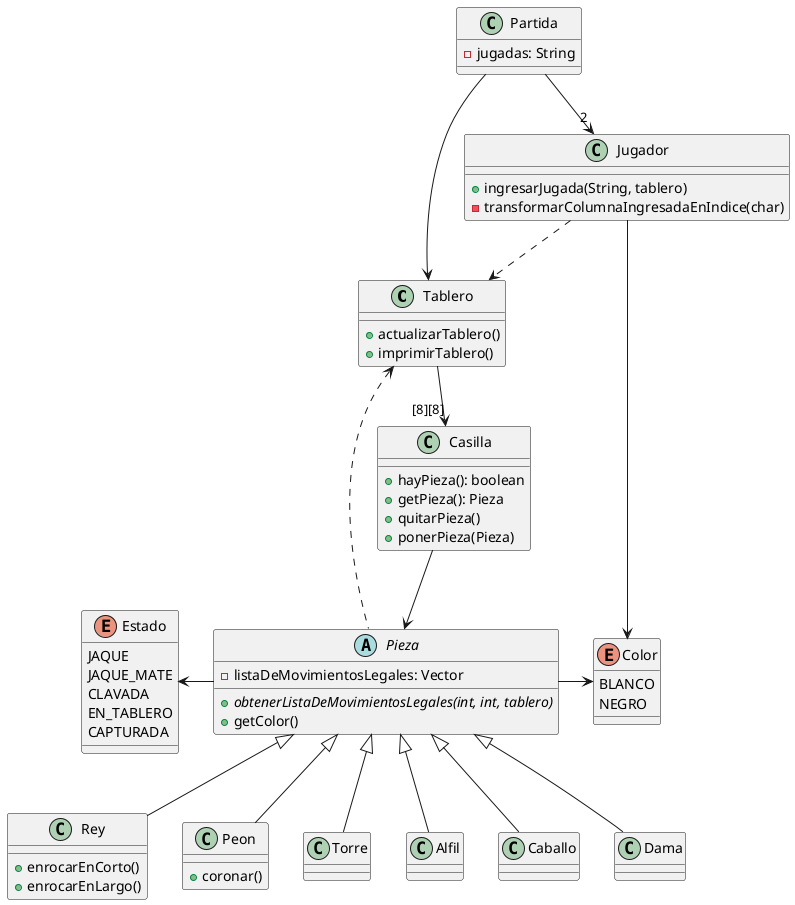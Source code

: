 @startuml
'https://plantuml.com/class-diagram

/'
skinparam groupInheritance 2
'/

/'
crear clase jugadas o moviento
pensar bien la relacion de pieza - tablero
'/

class Tablero{
    +actualizarTablero()
    +imprimirTablero()
}
class Casilla{
    +hayPieza(): boolean
    +getPieza(): Pieza
    +quitarPieza()
    +ponerPieza(Pieza)
}

class Partida{
    -jugadas: String
}

abstract Pieza{
    -listaDeMovimientosLegales: Vector
    {abstract}+obtenerListaDeMovimientosLegales(int, int, tablero)
    +getColor()
}

class Jugador{
    +ingresarJugada(String, tablero)
    -transformarColumnaIngresadaEnIndice(char)
}

enum Color{
    BLANCO
    NEGRO
}

class Rey{
    +enrocarEnCorto()
    +enrocarEnLargo()
}
class Peon{
    +coronar()
}
class Torre{}
class Alfil{}
class Caballo{}
class Dama{}

enum Estado{
    JAQUE
    JAQUE_MATE
    CLAVADA
    EN_TABLERO
    CAPTURADA
}

Tablero -->"[8][8]"Casilla
Casilla--> Pieza
Pieza <|-- Peon
Pieza <|-- Caballo
Pieza <|-- Torre
Pieza <|-- Alfil
Pieza <|-- Rey
Pieza <|-- Dama
Pieza -right-> Color
Pieza -left-> Estado
Partida -->"2" Jugador
Partida --> Tablero
Jugador ..> Tablero
Tablero <... Pieza
Jugador --->Color
@enduml